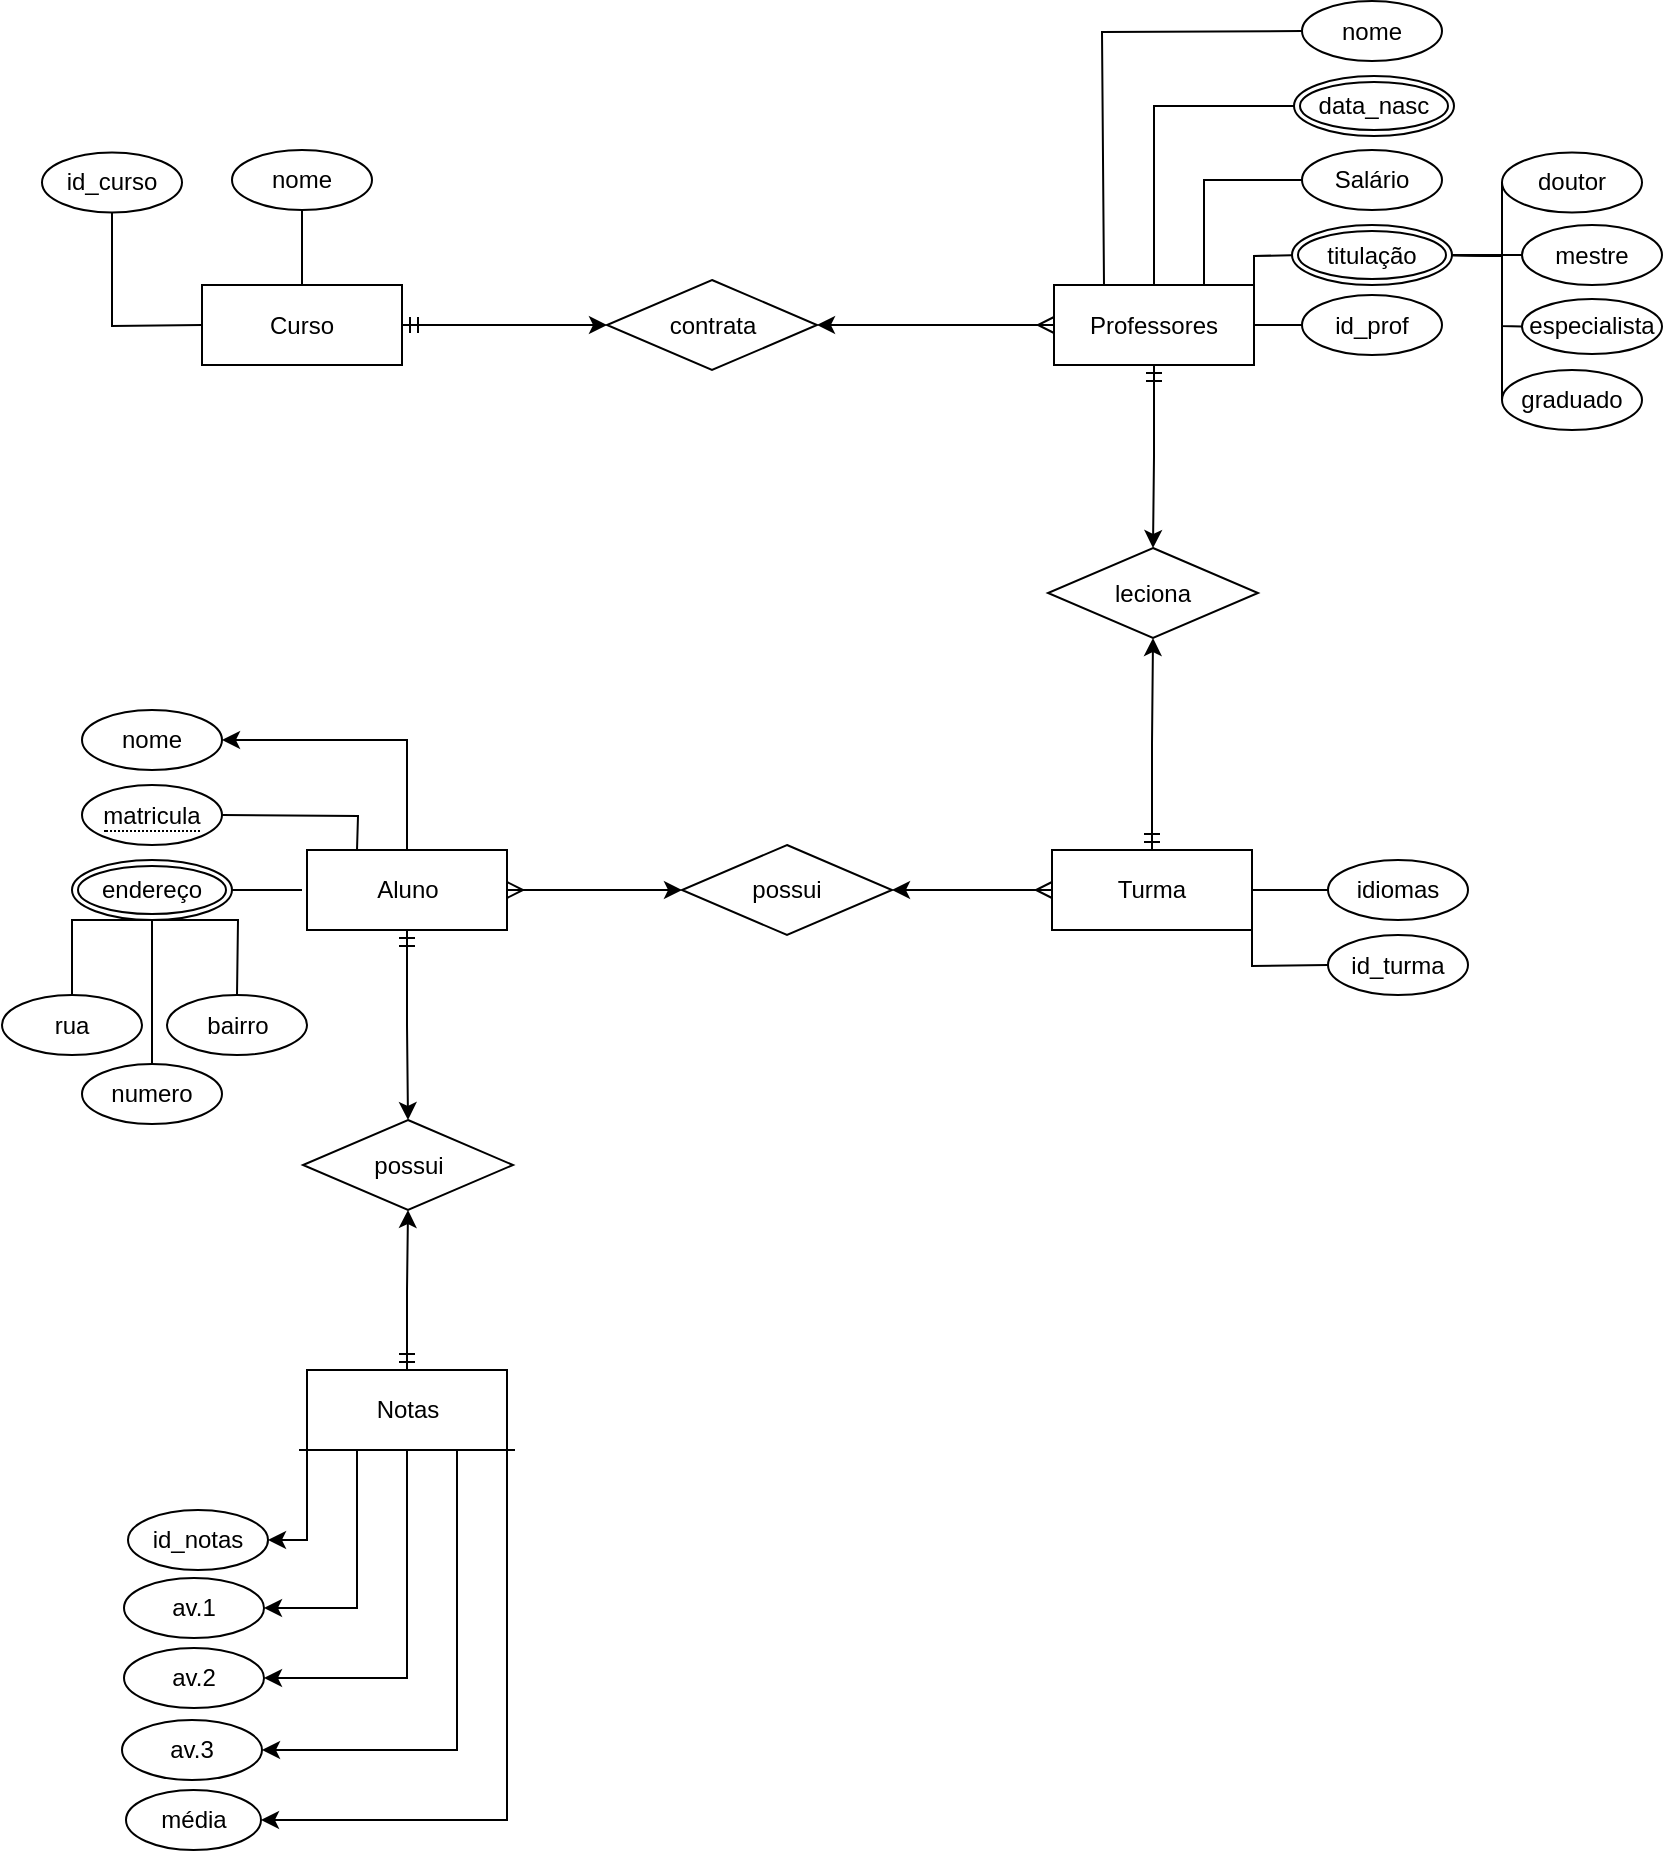 <mxfile version="20.1.1" type="github">
  <diagram id="R2lEEEUBdFMjLlhIrx00" name="Page-1">
    <mxGraphModel dx="1381" dy="1864" grid="1" gridSize="10" guides="1" tooltips="1" connect="1" arrows="1" fold="1" page="1" pageScale="1" pageWidth="850" pageHeight="1100" math="0" shadow="0" extFonts="Permanent Marker^https://fonts.googleapis.com/css?family=Permanent+Marker">
      <root>
        <mxCell id="0" />
        <mxCell id="1" parent="0" />
        <mxCell id="u46jIXAhvoMnPUE3ka4g-5" style="edgeStyle=orthogonalEdgeStyle;rounded=0;orthogonalLoop=1;jettySize=auto;html=1;entryX=0;entryY=0.5;entryDx=0;entryDy=0;startArrow=ERmany;startFill=0;" edge="1" parent="1" source="V23KG6YPVm5Pd8DgJK21-1" target="V23KG6YPVm5Pd8DgJK21-33">
          <mxGeometry relative="1" as="geometry" />
        </mxCell>
        <mxCell id="u46jIXAhvoMnPUE3ka4g-14" style="edgeStyle=orthogonalEdgeStyle;rounded=0;orthogonalLoop=1;jettySize=auto;html=1;entryX=0.5;entryY=0;entryDx=0;entryDy=0;startArrow=ERmandOne;startFill=0;" edge="1" parent="1" source="V23KG6YPVm5Pd8DgJK21-1" target="u46jIXAhvoMnPUE3ka4g-13">
          <mxGeometry relative="1" as="geometry" />
        </mxCell>
        <mxCell id="u46jIXAhvoMnPUE3ka4g-40" value="" style="edgeStyle=orthogonalEdgeStyle;rounded=0;orthogonalLoop=1;jettySize=auto;html=1;startArrow=baseDash;startFill=0;entryX=1;entryY=0.5;entryDx=0;entryDy=0;exitX=0.5;exitY=0;exitDx=0;exitDy=0;" edge="1" parent="1" source="V23KG6YPVm5Pd8DgJK21-1" target="u46jIXAhvoMnPUE3ka4g-39">
          <mxGeometry relative="1" as="geometry" />
        </mxCell>
        <mxCell id="V23KG6YPVm5Pd8DgJK21-1" value="Aluno" style="rounded=0;whiteSpace=wrap;html=1;" parent="1" vertex="1">
          <mxGeometry x="152.5" y="370" width="100" height="40" as="geometry" />
        </mxCell>
        <mxCell id="u46jIXAhvoMnPUE3ka4g-7" style="edgeStyle=orthogonalEdgeStyle;rounded=0;orthogonalLoop=1;jettySize=auto;html=1;startArrow=ERmandOne;startFill=0;" edge="1" parent="1" source="V23KG6YPVm5Pd8DgJK21-2" target="V23KG6YPVm5Pd8DgJK21-35">
          <mxGeometry relative="1" as="geometry" />
        </mxCell>
        <mxCell id="V23KG6YPVm5Pd8DgJK21-2" value="Curso" style="whiteSpace=wrap;html=1;align=center;" parent="1" vertex="1">
          <mxGeometry x="100" y="87.5" width="100" height="40" as="geometry" />
        </mxCell>
        <mxCell id="u46jIXAhvoMnPUE3ka4g-8" style="edgeStyle=orthogonalEdgeStyle;rounded=0;orthogonalLoop=1;jettySize=auto;html=1;entryX=1;entryY=0.5;entryDx=0;entryDy=0;startArrow=ERmany;startFill=0;" edge="1" parent="1" source="V23KG6YPVm5Pd8DgJK21-4" target="V23KG6YPVm5Pd8DgJK21-35">
          <mxGeometry relative="1" as="geometry" />
        </mxCell>
        <mxCell id="u46jIXAhvoMnPUE3ka4g-9" style="edgeStyle=orthogonalEdgeStyle;rounded=0;orthogonalLoop=1;jettySize=auto;html=1;startArrow=ERmandOne;startFill=0;" edge="1" parent="1" source="V23KG6YPVm5Pd8DgJK21-4" target="V23KG6YPVm5Pd8DgJK21-54">
          <mxGeometry relative="1" as="geometry" />
        </mxCell>
        <mxCell id="V23KG6YPVm5Pd8DgJK21-4" value="Professores" style="whiteSpace=wrap;html=1;align=center;" parent="1" vertex="1">
          <mxGeometry x="526" y="87.5" width="100" height="40" as="geometry" />
        </mxCell>
        <mxCell id="u46jIXAhvoMnPUE3ka4g-6" style="edgeStyle=orthogonalEdgeStyle;rounded=0;orthogonalLoop=1;jettySize=auto;html=1;entryX=1;entryY=0.5;entryDx=0;entryDy=0;startArrow=ERmany;startFill=0;" edge="1" parent="1" source="V23KG6YPVm5Pd8DgJK21-5" target="V23KG6YPVm5Pd8DgJK21-33">
          <mxGeometry relative="1" as="geometry" />
        </mxCell>
        <mxCell id="u46jIXAhvoMnPUE3ka4g-10" style="edgeStyle=orthogonalEdgeStyle;rounded=0;orthogonalLoop=1;jettySize=auto;html=1;entryX=0.5;entryY=1;entryDx=0;entryDy=0;startArrow=ERmandOne;startFill=0;" edge="1" parent="1" source="V23KG6YPVm5Pd8DgJK21-5" target="V23KG6YPVm5Pd8DgJK21-54">
          <mxGeometry relative="1" as="geometry" />
        </mxCell>
        <mxCell id="V23KG6YPVm5Pd8DgJK21-5" value="Turma" style="whiteSpace=wrap;html=1;align=center;" parent="1" vertex="1">
          <mxGeometry x="525" y="370" width="100" height="40" as="geometry" />
        </mxCell>
        <mxCell id="V23KG6YPVm5Pd8DgJK21-7" value="idiomas" style="ellipse;whiteSpace=wrap;html=1;align=center;" parent="1" vertex="1">
          <mxGeometry x="663" y="375" width="70" height="30" as="geometry" />
        </mxCell>
        <mxCell id="V23KG6YPVm5Pd8DgJK21-17" value="" style="endArrow=none;html=1;rounded=0;exitX=1;exitY=0.5;exitDx=0;exitDy=0;entryX=0;entryY=0.5;entryDx=0;entryDy=0;" parent="1" source="V23KG6YPVm5Pd8DgJK21-5" target="V23KG6YPVm5Pd8DgJK21-7" edge="1">
          <mxGeometry width="50" height="50" relative="1" as="geometry">
            <mxPoint x="630" y="190" as="sourcePoint" />
            <mxPoint x="690" y="190" as="targetPoint" />
            <Array as="points">
              <mxPoint x="640" y="390" />
            </Array>
          </mxGeometry>
        </mxCell>
        <mxCell id="V23KG6YPVm5Pd8DgJK21-27" value="Salário" style="ellipse;whiteSpace=wrap;html=1;align=center;" parent="1" vertex="1">
          <mxGeometry x="650" y="20" width="70" height="30" as="geometry" />
        </mxCell>
        <mxCell id="V23KG6YPVm5Pd8DgJK21-28" value="" style="endArrow=none;html=1;rounded=0;exitX=0.75;exitY=0;exitDx=0;exitDy=0;entryX=0;entryY=0.5;entryDx=0;entryDy=0;" parent="1" source="V23KG6YPVm5Pd8DgJK21-4" target="V23KG6YPVm5Pd8DgJK21-27" edge="1">
          <mxGeometry width="50" height="50" relative="1" as="geometry">
            <mxPoint x="290" y="455" as="sourcePoint" />
            <mxPoint x="340" y="505" as="targetPoint" />
            <Array as="points">
              <mxPoint x="601" y="35" />
            </Array>
          </mxGeometry>
        </mxCell>
        <mxCell id="V23KG6YPVm5Pd8DgJK21-30" value="" style="endArrow=none;html=1;rounded=0;entryX=0;entryY=0.5;entryDx=0;entryDy=0;startArrow=none;" parent="1" edge="1">
          <mxGeometry width="50" height="50" relative="1" as="geometry">
            <mxPoint x="626" y="90" as="sourcePoint" />
            <mxPoint x="650" y="72.5" as="targetPoint" />
            <Array as="points">
              <mxPoint x="626" y="73" />
            </Array>
          </mxGeometry>
        </mxCell>
        <mxCell id="V23KG6YPVm5Pd8DgJK21-33" value="possui" style="shape=rhombus;perimeter=rhombusPerimeter;whiteSpace=wrap;html=1;align=center;" parent="1" vertex="1">
          <mxGeometry x="340" y="367.5" width="105" height="45" as="geometry" />
        </mxCell>
        <mxCell id="V23KG6YPVm5Pd8DgJK21-35" value="contrata" style="shape=rhombus;perimeter=rhombusPerimeter;whiteSpace=wrap;html=1;align=center;" parent="1" vertex="1">
          <mxGeometry x="302.5" y="85" width="105" height="45" as="geometry" />
        </mxCell>
        <mxCell id="u46jIXAhvoMnPUE3ka4g-1" value="nome" style="ellipse;whiteSpace=wrap;html=1;align=center;" vertex="1" parent="1">
          <mxGeometry x="115" y="20" width="70" height="30" as="geometry" />
        </mxCell>
        <mxCell id="u46jIXAhvoMnPUE3ka4g-2" value="" style="endArrow=none;html=1;rounded=0;exitX=0.5;exitY=0;exitDx=0;exitDy=0;entryX=0.5;entryY=1;entryDx=0;entryDy=0;" edge="1" parent="1" target="u46jIXAhvoMnPUE3ka4g-1" source="V23KG6YPVm5Pd8DgJK21-2">
          <mxGeometry width="50" height="50" relative="1" as="geometry">
            <mxPoint x="235" y="120" as="sourcePoint" />
            <mxPoint x="250" y="80" as="targetPoint" />
          </mxGeometry>
        </mxCell>
        <mxCell id="V23KG6YPVm5Pd8DgJK21-54" value="leciona" style="shape=rhombus;perimeter=rhombusPerimeter;whiteSpace=wrap;html=1;align=center;" parent="1" vertex="1">
          <mxGeometry x="523" y="219" width="105" height="45" as="geometry" />
        </mxCell>
        <mxCell id="u46jIXAhvoMnPUE3ka4g-13" value="possui" style="shape=rhombus;perimeter=rhombusPerimeter;whiteSpace=wrap;html=1;align=center;" vertex="1" parent="1">
          <mxGeometry x="150.5" y="505" width="105" height="45" as="geometry" />
        </mxCell>
        <mxCell id="u46jIXAhvoMnPUE3ka4g-19" style="edgeStyle=orthogonalEdgeStyle;rounded=0;orthogonalLoop=1;jettySize=auto;html=1;entryX=0.5;entryY=1;entryDx=0;entryDy=0;startArrow=ERmandOne;startFill=0;" edge="1" parent="1" source="u46jIXAhvoMnPUE3ka4g-16" target="u46jIXAhvoMnPUE3ka4g-13">
          <mxGeometry relative="1" as="geometry" />
        </mxCell>
        <mxCell id="u46jIXAhvoMnPUE3ka4g-20" style="edgeStyle=orthogonalEdgeStyle;rounded=0;orthogonalLoop=1;jettySize=auto;html=1;startArrow=baseDash;startFill=0;exitX=0.75;exitY=1;exitDx=0;exitDy=0;entryX=1;entryY=0.5;entryDx=0;entryDy=0;" edge="1" parent="1" source="u46jIXAhvoMnPUE3ka4g-16" target="u46jIXAhvoMnPUE3ka4g-27">
          <mxGeometry relative="1" as="geometry">
            <mxPoint x="150" y="820" as="targetPoint" />
            <Array as="points">
              <mxPoint x="228" y="820" />
            </Array>
          </mxGeometry>
        </mxCell>
        <mxCell id="u46jIXAhvoMnPUE3ka4g-37" value="" style="edgeStyle=orthogonalEdgeStyle;rounded=0;orthogonalLoop=1;jettySize=auto;html=1;startArrow=baseDash;startFill=0;exitX=1;exitY=1;exitDx=0;exitDy=0;entryX=1;entryY=0.5;entryDx=0;entryDy=0;" edge="1" parent="1" source="u46jIXAhvoMnPUE3ka4g-16" target="u46jIXAhvoMnPUE3ka4g-36">
          <mxGeometry relative="1" as="geometry">
            <mxPoint x="150" y="855" as="targetPoint" />
            <Array as="points">
              <mxPoint x="253" y="855" />
            </Array>
          </mxGeometry>
        </mxCell>
        <mxCell id="u46jIXAhvoMnPUE3ka4g-16" value="Notas" style="rounded=0;whiteSpace=wrap;html=1;" vertex="1" parent="1">
          <mxGeometry x="152.5" y="630" width="100" height="40" as="geometry" />
        </mxCell>
        <mxCell id="u46jIXAhvoMnPUE3ka4g-21" value="id_notas" style="ellipse;whiteSpace=wrap;html=1;align=center;" vertex="1" parent="1">
          <mxGeometry x="63" y="700" width="70" height="30" as="geometry" />
        </mxCell>
        <mxCell id="u46jIXAhvoMnPUE3ka4g-22" style="edgeStyle=orthogonalEdgeStyle;rounded=0;orthogonalLoop=1;jettySize=auto;html=1;entryX=1;entryY=0.5;entryDx=0;entryDy=0;startArrow=baseDash;startFill=0;exitX=0.5;exitY=1;exitDx=0;exitDy=0;" edge="1" parent="1" target="u46jIXAhvoMnPUE3ka4g-25" source="u46jIXAhvoMnPUE3ka4g-16">
          <mxGeometry relative="1" as="geometry">
            <mxPoint x="255.5" y="685" as="sourcePoint" />
          </mxGeometry>
        </mxCell>
        <mxCell id="u46jIXAhvoMnPUE3ka4g-23" value="av.1" style="ellipse;whiteSpace=wrap;html=1;align=center;" vertex="1" parent="1">
          <mxGeometry x="61" y="734" width="70" height="30" as="geometry" />
        </mxCell>
        <mxCell id="u46jIXAhvoMnPUE3ka4g-24" style="edgeStyle=orthogonalEdgeStyle;rounded=0;orthogonalLoop=1;jettySize=auto;html=1;entryX=1;entryY=0.5;entryDx=0;entryDy=0;startArrow=baseDash;startFill=0;exitX=0.25;exitY=1;exitDx=0;exitDy=0;" edge="1" parent="1" target="u46jIXAhvoMnPUE3ka4g-23" source="u46jIXAhvoMnPUE3ka4g-16">
          <mxGeometry relative="1" as="geometry">
            <mxPoint x="255.5" y="725" as="sourcePoint" />
          </mxGeometry>
        </mxCell>
        <mxCell id="u46jIXAhvoMnPUE3ka4g-25" value="av.2" style="ellipse;whiteSpace=wrap;html=1;align=center;" vertex="1" parent="1">
          <mxGeometry x="61" y="769" width="70" height="30" as="geometry" />
        </mxCell>
        <mxCell id="u46jIXAhvoMnPUE3ka4g-26" style="edgeStyle=orthogonalEdgeStyle;rounded=0;orthogonalLoop=1;jettySize=auto;html=1;entryX=1;entryY=0.5;entryDx=0;entryDy=0;startArrow=baseDash;startFill=0;exitX=0;exitY=1;exitDx=0;exitDy=0;" edge="1" parent="1" target="u46jIXAhvoMnPUE3ka4g-21" source="u46jIXAhvoMnPUE3ka4g-16">
          <mxGeometry relative="1" as="geometry">
            <mxPoint x="254.5" y="759" as="sourcePoint" />
            <Array as="points">
              <mxPoint x="153" y="715" />
            </Array>
          </mxGeometry>
        </mxCell>
        <mxCell id="u46jIXAhvoMnPUE3ka4g-27" value="av.3" style="ellipse;whiteSpace=wrap;html=1;align=center;" vertex="1" parent="1">
          <mxGeometry x="60" y="805" width="70" height="30" as="geometry" />
        </mxCell>
        <mxCell id="u46jIXAhvoMnPUE3ka4g-28" value="&lt;span style=&quot;border-bottom: 1px dotted&quot;&gt;matricula&lt;/span&gt;" style="ellipse;whiteSpace=wrap;html=1;align=center;" vertex="1" parent="1">
          <mxGeometry x="40" y="337.5" width="70" height="30" as="geometry" />
        </mxCell>
        <mxCell id="u46jIXAhvoMnPUE3ka4g-29" value="" style="endArrow=none;html=1;rounded=0;entryX=1;entryY=0.5;entryDx=0;entryDy=0;" edge="1" parent="1" target="u46jIXAhvoMnPUE3ka4g-31">
          <mxGeometry width="50" height="50" relative="1" as="geometry">
            <mxPoint x="150" y="390" as="sourcePoint" />
            <mxPoint x="35" y="390" as="targetPoint" />
            <Array as="points" />
          </mxGeometry>
        </mxCell>
        <mxCell id="u46jIXAhvoMnPUE3ka4g-30" value="" style="endArrow=none;html=1;rounded=0;exitX=0.25;exitY=0;exitDx=0;exitDy=0;entryX=1;entryY=0.5;entryDx=0;entryDy=0;" edge="1" parent="1" target="u46jIXAhvoMnPUE3ka4g-28" source="V23KG6YPVm5Pd8DgJK21-1">
          <mxGeometry width="50" height="50" relative="1" as="geometry">
            <mxPoint x="10" y="345" as="sourcePoint" />
            <mxPoint x="90" y="295" as="targetPoint" />
            <Array as="points">
              <mxPoint x="178" y="353" />
            </Array>
          </mxGeometry>
        </mxCell>
        <mxCell id="u46jIXAhvoMnPUE3ka4g-31" value="endereço" style="ellipse;shape=doubleEllipse;margin=3;whiteSpace=wrap;html=1;align=center;" vertex="1" parent="1">
          <mxGeometry x="35" y="375" width="80" height="30" as="geometry" />
        </mxCell>
        <mxCell id="u46jIXAhvoMnPUE3ka4g-36" value="média" style="ellipse;whiteSpace=wrap;html=1;rounded=0;" vertex="1" parent="1">
          <mxGeometry x="62" y="840" width="67.5" height="30" as="geometry" />
        </mxCell>
        <mxCell id="u46jIXAhvoMnPUE3ka4g-39" value="nome" style="ellipse;whiteSpace=wrap;html=1;rounded=0;" vertex="1" parent="1">
          <mxGeometry x="40" y="300" width="70" height="30" as="geometry" />
        </mxCell>
        <mxCell id="u46jIXAhvoMnPUE3ka4g-46" value="" style="endArrow=none;html=1;rounded=0;exitX=0.5;exitY=0;exitDx=0;exitDy=0;entryX=0;entryY=0.5;entryDx=0;entryDy=0;" edge="1" parent="1" target="u46jIXAhvoMnPUE3ka4g-47" source="V23KG6YPVm5Pd8DgJK21-4">
          <mxGeometry width="50" height="50" relative="1" as="geometry">
            <mxPoint x="601" y="50" as="sourcePoint" />
            <mxPoint x="650" y="-2.5" as="targetPoint" />
            <Array as="points">
              <mxPoint x="576" y="-2" />
            </Array>
          </mxGeometry>
        </mxCell>
        <mxCell id="u46jIXAhvoMnPUE3ka4g-47" value="data_nasc" style="ellipse;shape=doubleEllipse;margin=3;whiteSpace=wrap;html=1;align=center;" vertex="1" parent="1">
          <mxGeometry x="646" y="-17" width="80" height="30" as="geometry" />
        </mxCell>
        <mxCell id="u46jIXAhvoMnPUE3ka4g-49" value="nome" style="ellipse;whiteSpace=wrap;html=1;align=center;" vertex="1" parent="1">
          <mxGeometry x="650" y="-54.5" width="70" height="30" as="geometry" />
        </mxCell>
        <mxCell id="u46jIXAhvoMnPUE3ka4g-50" value="" style="endArrow=none;html=1;rounded=0;exitX=0.25;exitY=0;exitDx=0;exitDy=0;entryX=0;entryY=0.5;entryDx=0;entryDy=0;" edge="1" parent="1" target="u46jIXAhvoMnPUE3ka4g-49" source="V23KG6YPVm5Pd8DgJK21-4">
          <mxGeometry width="50" height="50" relative="1" as="geometry">
            <mxPoint x="601" y="13" as="sourcePoint" />
            <mxPoint x="340" y="430.5" as="targetPoint" />
            <Array as="points">
              <mxPoint x="550" y="-39" />
            </Array>
          </mxGeometry>
        </mxCell>
        <mxCell id="u46jIXAhvoMnPUE3ka4g-51" value="id_prof" style="ellipse;whiteSpace=wrap;html=1;align=center;" vertex="1" parent="1">
          <mxGeometry x="650" y="92.5" width="70" height="30" as="geometry" />
        </mxCell>
        <mxCell id="u46jIXAhvoMnPUE3ka4g-52" value="" style="endArrow=none;html=1;rounded=0;entryX=0;entryY=0.5;entryDx=0;entryDy=0;exitX=1;exitY=0.5;exitDx=0;exitDy=0;" edge="1" parent="1" target="u46jIXAhvoMnPUE3ka4g-51" source="V23KG6YPVm5Pd8DgJK21-4">
          <mxGeometry width="50" height="50" relative="1" as="geometry">
            <mxPoint x="650" y="100" as="sourcePoint" />
            <mxPoint x="340" y="585" as="targetPoint" />
            <Array as="points" />
          </mxGeometry>
        </mxCell>
        <mxCell id="u46jIXAhvoMnPUE3ka4g-56" value="id_turma" style="ellipse;whiteSpace=wrap;html=1;align=center;" vertex="1" parent="1">
          <mxGeometry x="663" y="412.5" width="70" height="30" as="geometry" />
        </mxCell>
        <mxCell id="u46jIXAhvoMnPUE3ka4g-57" value="" style="endArrow=none;html=1;rounded=0;exitX=1;exitY=1;exitDx=0;exitDy=0;entryX=0;entryY=0.5;entryDx=0;entryDy=0;" edge="1" parent="1" target="u46jIXAhvoMnPUE3ka4g-56" source="V23KG6YPVm5Pd8DgJK21-5">
          <mxGeometry width="50" height="50" relative="1" as="geometry">
            <mxPoint x="628" y="427.5" as="sourcePoint" />
            <mxPoint x="693" y="227.5" as="targetPoint" />
            <Array as="points">
              <mxPoint x="625" y="428" />
            </Array>
          </mxGeometry>
        </mxCell>
        <mxCell id="u46jIXAhvoMnPUE3ka4g-60" value="doutor" style="ellipse;whiteSpace=wrap;html=1;align=center;" vertex="1" parent="1">
          <mxGeometry x="750" y="21.25" width="70" height="30" as="geometry" />
        </mxCell>
        <mxCell id="u46jIXAhvoMnPUE3ka4g-61" value="mestre" style="ellipse;whiteSpace=wrap;html=1;align=center;" vertex="1" parent="1">
          <mxGeometry x="760" y="57.5" width="70" height="30" as="geometry" />
        </mxCell>
        <mxCell id="u46jIXAhvoMnPUE3ka4g-62" value="especialista" style="ellipse;whiteSpace=wrap;html=1;align=center;" vertex="1" parent="1">
          <mxGeometry x="760" y="94.5" width="70" height="27.5" as="geometry" />
        </mxCell>
        <mxCell id="u46jIXAhvoMnPUE3ka4g-65" value="" style="endArrow=none;html=1;rounded=0;exitX=1;exitY=0.5;exitDx=0;exitDy=0;entryX=0;entryY=0.5;entryDx=0;entryDy=0;" edge="1" parent="1" target="u46jIXAhvoMnPUE3ka4g-60">
          <mxGeometry width="50" height="50" relative="1" as="geometry">
            <mxPoint x="720" y="72.5" as="sourcePoint" />
            <mxPoint x="782" y="20" as="targetPoint" />
            <Array as="points">
              <mxPoint x="750" y="73" />
            </Array>
          </mxGeometry>
        </mxCell>
        <mxCell id="u46jIXAhvoMnPUE3ka4g-66" value="" style="endArrow=none;html=1;rounded=0;exitX=1;exitY=0.5;exitDx=0;exitDy=0;entryX=0;entryY=0.5;entryDx=0;entryDy=0;" edge="1" parent="1" target="u46jIXAhvoMnPUE3ka4g-62">
          <mxGeometry width="50" height="50" relative="1" as="geometry">
            <mxPoint x="720" y="72.5" as="sourcePoint" />
            <mxPoint x="760" y="46.25" as="targetPoint" />
            <Array as="points">
              <mxPoint x="750" y="73" />
              <mxPoint x="750" y="108" />
            </Array>
          </mxGeometry>
        </mxCell>
        <mxCell id="u46jIXAhvoMnPUE3ka4g-67" value="" style="endArrow=none;html=1;rounded=0;exitX=1;exitY=0.5;exitDx=0;exitDy=0;entryX=0;entryY=0.5;entryDx=0;entryDy=0;" edge="1" parent="1" target="u46jIXAhvoMnPUE3ka4g-61">
          <mxGeometry width="50" height="50" relative="1" as="geometry">
            <mxPoint x="720" y="72.5" as="sourcePoint" />
            <mxPoint x="770" y="56.25" as="targetPoint" />
            <Array as="points" />
          </mxGeometry>
        </mxCell>
        <mxCell id="u46jIXAhvoMnPUE3ka4g-68" value="graduado" style="ellipse;whiteSpace=wrap;html=1;align=center;" vertex="1" parent="1">
          <mxGeometry x="750" y="130" width="70" height="30" as="geometry" />
        </mxCell>
        <mxCell id="u46jIXAhvoMnPUE3ka4g-69" value="" style="endArrow=none;html=1;rounded=0;exitX=1;exitY=0.5;exitDx=0;exitDy=0;entryX=0;entryY=0.5;entryDx=0;entryDy=0;" edge="1" parent="1" target="u46jIXAhvoMnPUE3ka4g-68">
          <mxGeometry width="50" height="50" relative="1" as="geometry">
            <mxPoint x="720" y="72.5" as="sourcePoint" />
            <mxPoint x="770" y="118.25" as="targetPoint" />
            <Array as="points">
              <mxPoint x="750" y="73" />
              <mxPoint x="750" y="120" />
            </Array>
          </mxGeometry>
        </mxCell>
        <mxCell id="u46jIXAhvoMnPUE3ka4g-70" value="titulação" style="ellipse;shape=doubleEllipse;margin=3;whiteSpace=wrap;html=1;align=center;" vertex="1" parent="1">
          <mxGeometry x="645" y="57.5" width="80" height="30" as="geometry" />
        </mxCell>
        <mxCell id="u46jIXAhvoMnPUE3ka4g-71" value="rua" style="ellipse;whiteSpace=wrap;html=1;rounded=0;" vertex="1" parent="1">
          <mxGeometry y="442.5" width="70" height="30" as="geometry" />
        </mxCell>
        <mxCell id="u46jIXAhvoMnPUE3ka4g-72" value="bairro" style="ellipse;whiteSpace=wrap;html=1;rounded=0;" vertex="1" parent="1">
          <mxGeometry x="82.5" y="442.5" width="70" height="30" as="geometry" />
        </mxCell>
        <mxCell id="u46jIXAhvoMnPUE3ka4g-73" value="numero" style="ellipse;whiteSpace=wrap;html=1;rounded=0;" vertex="1" parent="1">
          <mxGeometry x="40" y="477" width="70" height="30" as="geometry" />
        </mxCell>
        <mxCell id="u46jIXAhvoMnPUE3ka4g-75" value="" style="endArrow=none;html=1;rounded=0;entryX=0.5;entryY=1;entryDx=0;entryDy=0;exitX=0.5;exitY=0;exitDx=0;exitDy=0;" edge="1" parent="1" source="u46jIXAhvoMnPUE3ka4g-73" target="u46jIXAhvoMnPUE3ka4g-31">
          <mxGeometry width="50" height="50" relative="1" as="geometry">
            <mxPoint x="79" y="470" as="sourcePoint" />
            <mxPoint x="127.5" y="437.5" as="targetPoint" />
            <Array as="points" />
          </mxGeometry>
        </mxCell>
        <mxCell id="u46jIXAhvoMnPUE3ka4g-76" value="" style="endArrow=none;html=1;rounded=0;entryX=0.5;entryY=1;entryDx=0;entryDy=0;exitX=0.5;exitY=0;exitDx=0;exitDy=0;" edge="1" parent="1" source="u46jIXAhvoMnPUE3ka4g-71" target="u46jIXAhvoMnPUE3ka4g-31">
          <mxGeometry width="50" height="50" relative="1" as="geometry">
            <mxPoint x="85" y="500" as="sourcePoint" />
            <mxPoint x="85" y="415" as="targetPoint" />
            <Array as="points">
              <mxPoint x="35" y="405" />
            </Array>
          </mxGeometry>
        </mxCell>
        <mxCell id="u46jIXAhvoMnPUE3ka4g-77" value="" style="endArrow=none;html=1;rounded=0;entryX=0.5;entryY=1;entryDx=0;entryDy=0;exitX=0.5;exitY=0;exitDx=0;exitDy=0;" edge="1" parent="1" source="u46jIXAhvoMnPUE3ka4g-72" target="u46jIXAhvoMnPUE3ka4g-31">
          <mxGeometry width="50" height="50" relative="1" as="geometry">
            <mxPoint x="45" y="452.5" as="sourcePoint" />
            <mxPoint x="85" y="415" as="targetPoint" />
            <Array as="points">
              <mxPoint x="118" y="405" />
            </Array>
          </mxGeometry>
        </mxCell>
        <mxCell id="u46jIXAhvoMnPUE3ka4g-78" value="id_curso" style="ellipse;whiteSpace=wrap;html=1;align=center;" vertex="1" parent="1">
          <mxGeometry x="20" y="21.25" width="70" height="30" as="geometry" />
        </mxCell>
        <mxCell id="u46jIXAhvoMnPUE3ka4g-79" value="" style="endArrow=none;html=1;rounded=0;exitX=0;exitY=0.5;exitDx=0;exitDy=0;entryX=0.5;entryY=1;entryDx=0;entryDy=0;" edge="1" parent="1" target="u46jIXAhvoMnPUE3ka4g-78" source="V23KG6YPVm5Pd8DgJK21-2">
          <mxGeometry width="50" height="50" relative="1" as="geometry">
            <mxPoint x="55" y="88.75" as="sourcePoint" />
            <mxPoint x="155" y="81.25" as="targetPoint" />
            <Array as="points">
              <mxPoint x="55" y="108" />
            </Array>
          </mxGeometry>
        </mxCell>
      </root>
    </mxGraphModel>
  </diagram>
</mxfile>
